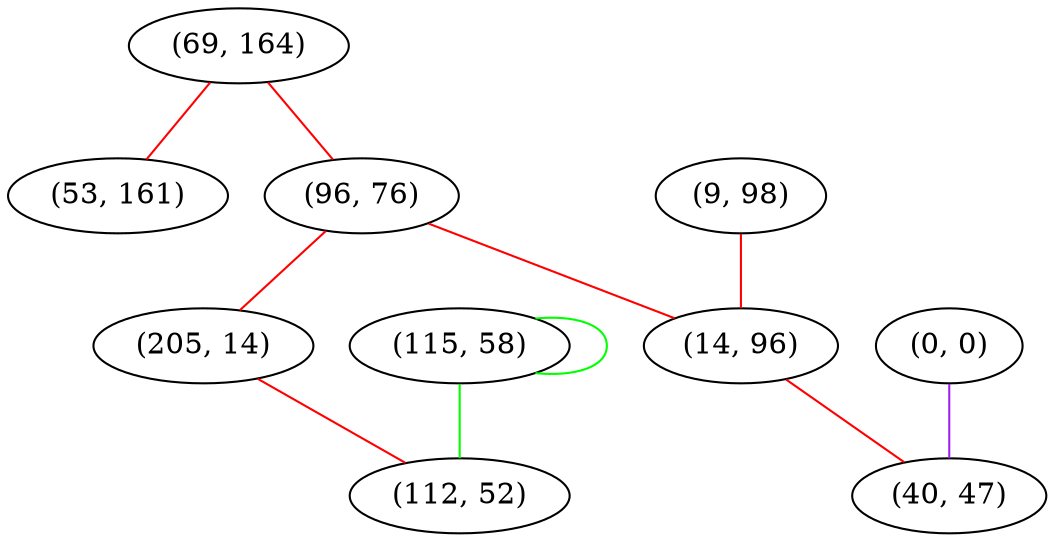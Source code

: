 graph "" {
"(69, 164)";
"(0, 0)";
"(9, 98)";
"(53, 161)";
"(115, 58)";
"(96, 76)";
"(205, 14)";
"(14, 96)";
"(112, 52)";
"(40, 47)";
"(69, 164)" -- "(53, 161)"  [color=red, key=0, weight=1];
"(69, 164)" -- "(96, 76)"  [color=red, key=0, weight=1];
"(0, 0)" -- "(40, 47)"  [color=purple, key=0, weight=4];
"(9, 98)" -- "(14, 96)"  [color=red, key=0, weight=1];
"(115, 58)" -- "(115, 58)"  [color=green, key=0, weight=2];
"(115, 58)" -- "(112, 52)"  [color=green, key=0, weight=2];
"(96, 76)" -- "(205, 14)"  [color=red, key=0, weight=1];
"(96, 76)" -- "(14, 96)"  [color=red, key=0, weight=1];
"(205, 14)" -- "(112, 52)"  [color=red, key=0, weight=1];
"(14, 96)" -- "(40, 47)"  [color=red, key=0, weight=1];
}
